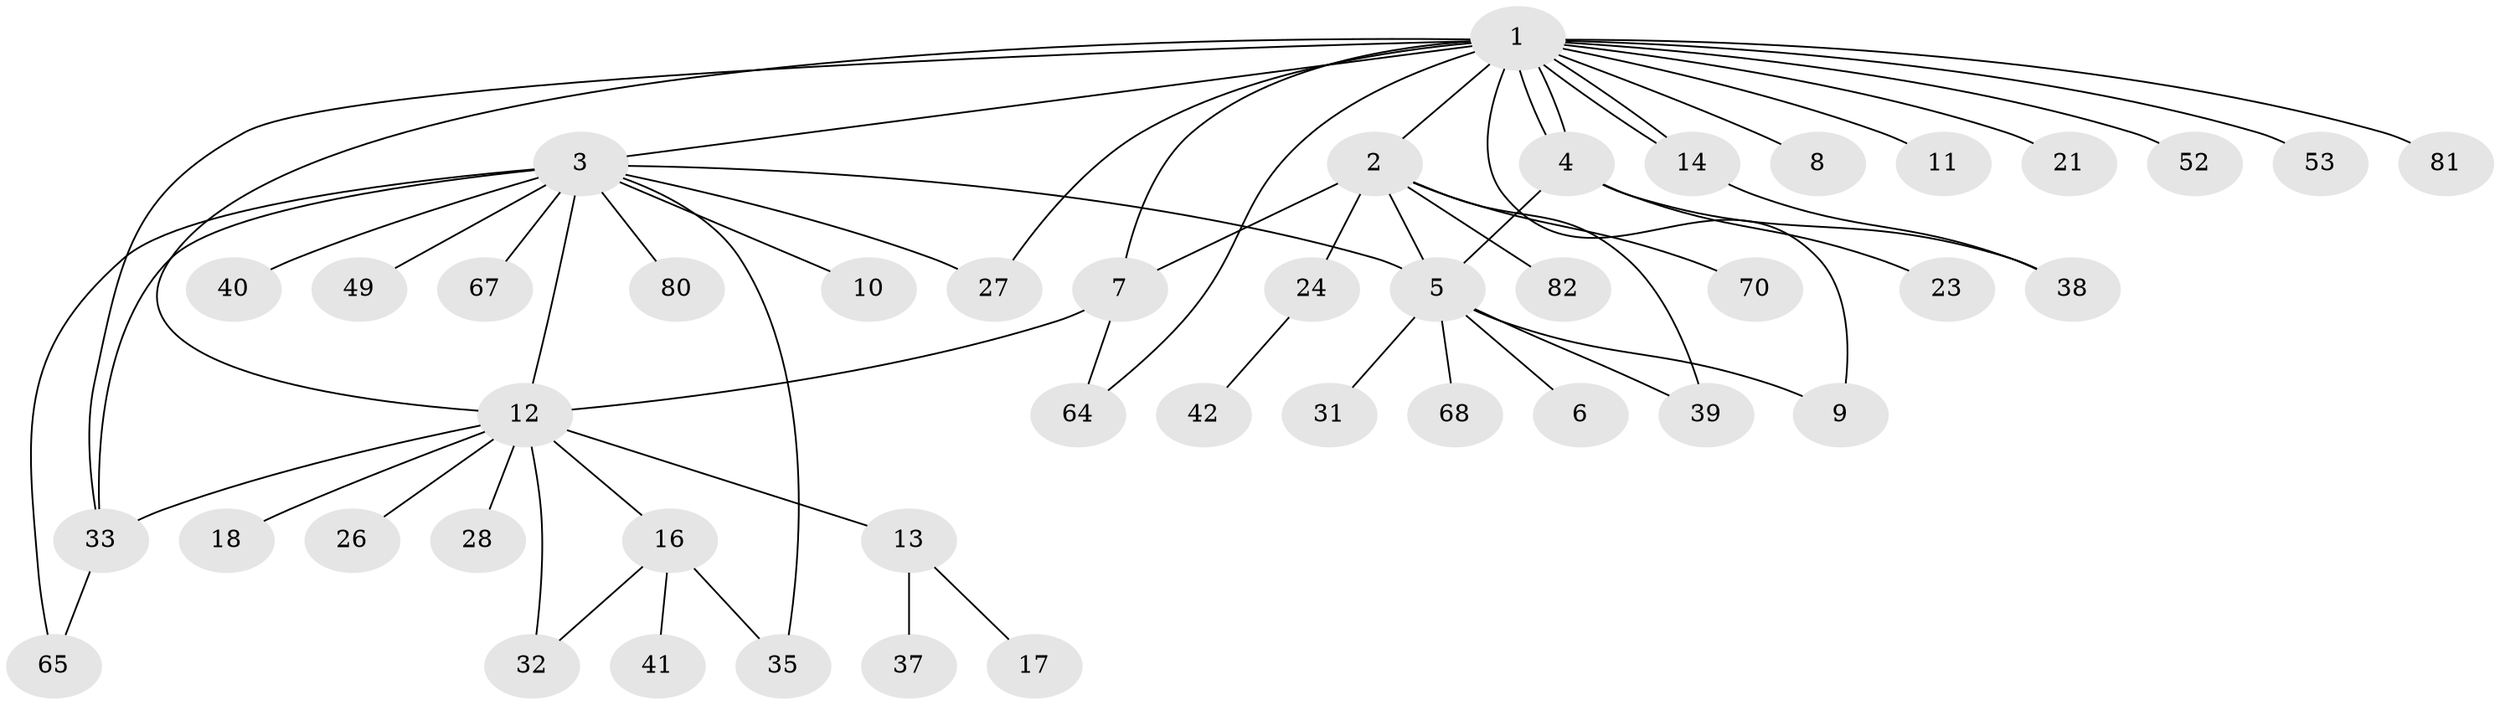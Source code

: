 // original degree distribution, {20: 0.011235955056179775, 7: 0.02247191011235955, 13: 0.011235955056179775, 9: 0.011235955056179775, 1: 0.5280898876404494, 2: 0.2247191011235955, 12: 0.011235955056179775, 4: 0.0449438202247191, 5: 0.033707865168539325, 3: 0.0898876404494382, 6: 0.011235955056179775}
// Generated by graph-tools (version 1.1) at 2025/14/03/09/25 04:14:38]
// undirected, 44 vertices, 60 edges
graph export_dot {
graph [start="1"]
  node [color=gray90,style=filled];
  1;
  2;
  3;
  4 [super="+19+54+75+51+63+66"];
  5 [super="+25+72"];
  6;
  7 [super="+34"];
  8;
  9;
  10;
  11;
  12 [super="+15+61+76+84"];
  13 [super="+48"];
  14 [super="+73"];
  16 [super="+29"];
  17;
  18;
  21;
  23;
  24;
  26;
  27 [super="+58+86"];
  28;
  31;
  32 [super="+88"];
  33 [super="+47+59+74"];
  35 [super="+36+60"];
  37 [super="+43"];
  38 [super="+56"];
  39 [super="+77+50"];
  40;
  41;
  42 [super="+89"];
  49;
  52;
  53;
  64 [super="+78"];
  65;
  67;
  68;
  70;
  80;
  81;
  82;
  1 -- 2;
  1 -- 3;
  1 -- 4;
  1 -- 4;
  1 -- 8;
  1 -- 9;
  1 -- 11;
  1 -- 12 [weight=2];
  1 -- 14;
  1 -- 14;
  1 -- 21;
  1 -- 27 [weight=2];
  1 -- 52;
  1 -- 53;
  1 -- 64;
  1 -- 81;
  1 -- 33;
  1 -- 7;
  2 -- 5;
  2 -- 7;
  2 -- 24;
  2 -- 70;
  2 -- 82;
  2 -- 39;
  3 -- 5;
  3 -- 10;
  3 -- 12 [weight=2];
  3 -- 33;
  3 -- 35;
  3 -- 40;
  3 -- 49;
  3 -- 65;
  3 -- 67;
  3 -- 80;
  3 -- 27;
  4 -- 23;
  4 -- 38;
  4 -- 5;
  5 -- 6;
  5 -- 9;
  5 -- 31;
  5 -- 39;
  5 -- 68;
  7 -- 64;
  7 -- 12;
  12 -- 13;
  12 -- 26;
  12 -- 28;
  12 -- 32;
  12 -- 33;
  12 -- 16;
  12 -- 18;
  13 -- 17;
  13 -- 37;
  14 -- 38;
  16 -- 41;
  16 -- 32;
  16 -- 35;
  24 -- 42;
  33 -- 65;
}
